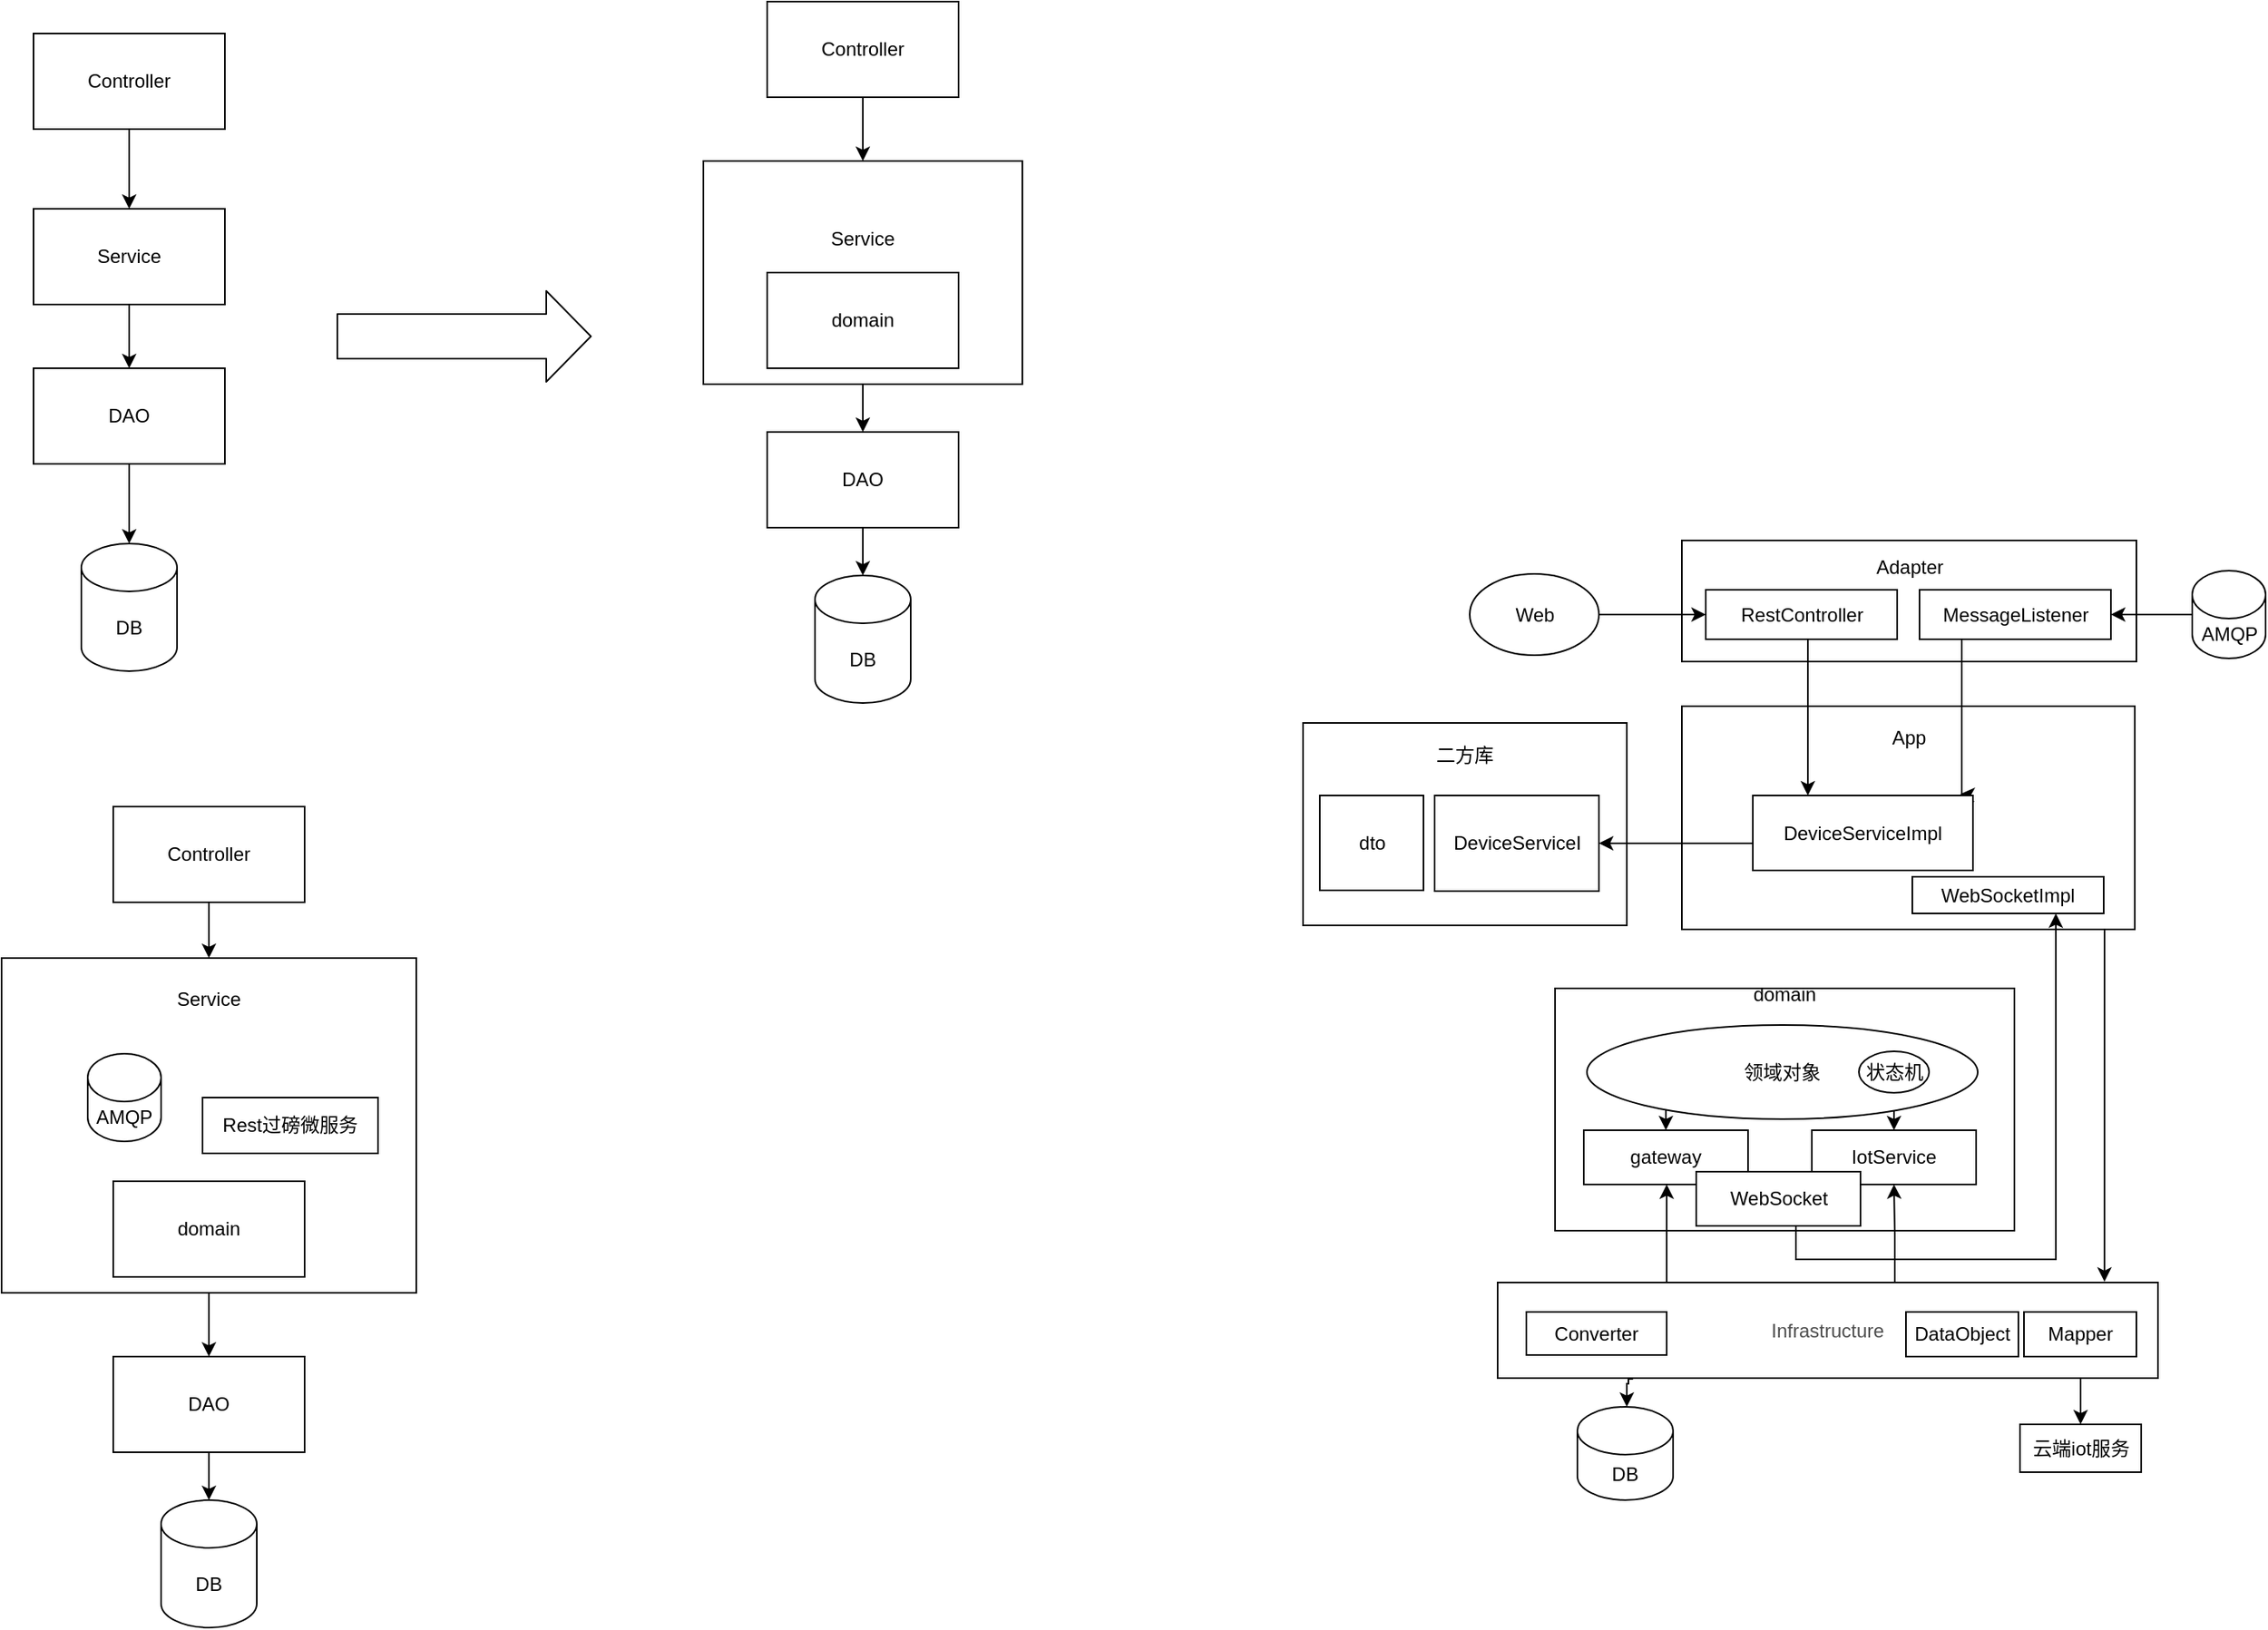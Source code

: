 <mxfile version="14.2.9" type="github">
  <diagram id="9EJ2Wms6L5kNZb4-bCyL" name="Page-1">
    <mxGraphModel dx="880" dy="655" grid="0" gridSize="10" guides="1" tooltips="1" connect="1" arrows="1" fold="1" page="1" pageScale="1" pageWidth="827" pageHeight="1169" math="0" shadow="0">
      <root>
        <mxCell id="0" />
        <mxCell id="1" parent="0" />
        <mxCell id="2DD6mY1p6OVQSlKND4L3-9" value="二方库&lt;br&gt;&lt;br&gt;&lt;br&gt;&lt;br&gt;&lt;br&gt;&lt;br&gt;&lt;br&gt;" style="rounded=0;whiteSpace=wrap;html=1;" vertex="1" parent="1">
          <mxGeometry x="846" y="532.5" width="203" height="127" as="geometry" />
        </mxCell>
        <mxCell id="04IPm05DKjzAKgzX7DtJ-5" style="edgeStyle=orthogonalEdgeStyle;rounded=0;orthogonalLoop=1;jettySize=auto;html=1;exitX=0.5;exitY=1;exitDx=0;exitDy=0;" parent="1" source="04IPm05DKjzAKgzX7DtJ-1" target="04IPm05DKjzAKgzX7DtJ-2" edge="1">
          <mxGeometry relative="1" as="geometry" />
        </mxCell>
        <mxCell id="04IPm05DKjzAKgzX7DtJ-1" value="Controller" style="rounded=0;whiteSpace=wrap;html=1;" parent="1" vertex="1">
          <mxGeometry x="50" y="100" width="120" height="60" as="geometry" />
        </mxCell>
        <mxCell id="04IPm05DKjzAKgzX7DtJ-6" style="edgeStyle=orthogonalEdgeStyle;rounded=0;orthogonalLoop=1;jettySize=auto;html=1;exitX=0.5;exitY=1;exitDx=0;exitDy=0;entryX=0.5;entryY=0;entryDx=0;entryDy=0;" parent="1" source="04IPm05DKjzAKgzX7DtJ-2" target="04IPm05DKjzAKgzX7DtJ-3" edge="1">
          <mxGeometry relative="1" as="geometry" />
        </mxCell>
        <mxCell id="04IPm05DKjzAKgzX7DtJ-2" value="Service" style="rounded=0;whiteSpace=wrap;html=1;" parent="1" vertex="1">
          <mxGeometry x="50" y="210" width="120" height="60" as="geometry" />
        </mxCell>
        <mxCell id="04IPm05DKjzAKgzX7DtJ-7" style="edgeStyle=orthogonalEdgeStyle;rounded=0;orthogonalLoop=1;jettySize=auto;html=1;exitX=0.5;exitY=1;exitDx=0;exitDy=0;" parent="1" source="04IPm05DKjzAKgzX7DtJ-3" target="04IPm05DKjzAKgzX7DtJ-4" edge="1">
          <mxGeometry relative="1" as="geometry" />
        </mxCell>
        <mxCell id="04IPm05DKjzAKgzX7DtJ-3" value="DAO" style="rounded=0;whiteSpace=wrap;html=1;" parent="1" vertex="1">
          <mxGeometry x="50" y="310" width="120" height="60" as="geometry" />
        </mxCell>
        <mxCell id="04IPm05DKjzAKgzX7DtJ-4" value="DB" style="shape=cylinder3;whiteSpace=wrap;html=1;boundedLbl=1;backgroundOutline=1;size=15;" parent="1" vertex="1">
          <mxGeometry x="80" y="420" width="60" height="80" as="geometry" />
        </mxCell>
        <mxCell id="04IPm05DKjzAKgzX7DtJ-16" style="edgeStyle=orthogonalEdgeStyle;rounded=0;orthogonalLoop=1;jettySize=auto;html=1;exitX=0.5;exitY=1;exitDx=0;exitDy=0;" parent="1" source="04IPm05DKjzAKgzX7DtJ-9" target="04IPm05DKjzAKgzX7DtJ-10" edge="1">
          <mxGeometry relative="1" as="geometry" />
        </mxCell>
        <mxCell id="04IPm05DKjzAKgzX7DtJ-9" value="Controller" style="rounded=0;whiteSpace=wrap;html=1;" parent="1" vertex="1">
          <mxGeometry x="510" y="80" width="120" height="60" as="geometry" />
        </mxCell>
        <mxCell id="04IPm05DKjzAKgzX7DtJ-17" style="edgeStyle=orthogonalEdgeStyle;rounded=0;orthogonalLoop=1;jettySize=auto;html=1;exitX=0.5;exitY=1;exitDx=0;exitDy=0;entryX=0.5;entryY=0;entryDx=0;entryDy=0;" parent="1" source="04IPm05DKjzAKgzX7DtJ-10" target="04IPm05DKjzAKgzX7DtJ-12" edge="1">
          <mxGeometry relative="1" as="geometry" />
        </mxCell>
        <mxCell id="04IPm05DKjzAKgzX7DtJ-10" value="Service&lt;br&gt;&lt;br&gt;&lt;br&gt;&lt;br&gt;" style="rounded=0;whiteSpace=wrap;html=1;" parent="1" vertex="1">
          <mxGeometry x="470" y="180" width="200" height="140" as="geometry" />
        </mxCell>
        <mxCell id="04IPm05DKjzAKgzX7DtJ-11" value="domain" style="rounded=0;whiteSpace=wrap;html=1;" parent="1" vertex="1">
          <mxGeometry x="510" y="250" width="120" height="60" as="geometry" />
        </mxCell>
        <mxCell id="04IPm05DKjzAKgzX7DtJ-18" style="edgeStyle=orthogonalEdgeStyle;rounded=0;orthogonalLoop=1;jettySize=auto;html=1;exitX=0.5;exitY=1;exitDx=0;exitDy=0;entryX=0.5;entryY=0;entryDx=0;entryDy=0;entryPerimeter=0;" parent="1" source="04IPm05DKjzAKgzX7DtJ-12" target="04IPm05DKjzAKgzX7DtJ-13" edge="1">
          <mxGeometry relative="1" as="geometry" />
        </mxCell>
        <mxCell id="04IPm05DKjzAKgzX7DtJ-12" value="DAO" style="rounded=0;whiteSpace=wrap;html=1;" parent="1" vertex="1">
          <mxGeometry x="510" y="350" width="120" height="60" as="geometry" />
        </mxCell>
        <mxCell id="04IPm05DKjzAKgzX7DtJ-13" value="DB" style="shape=cylinder3;whiteSpace=wrap;html=1;boundedLbl=1;backgroundOutline=1;size=15;" parent="1" vertex="1">
          <mxGeometry x="540" y="440" width="60" height="80" as="geometry" />
        </mxCell>
        <mxCell id="04IPm05DKjzAKgzX7DtJ-14" value="" style="shape=flexArrow;endArrow=classic;html=1;width=28;endSize=9;endWidth=28;" parent="1" edge="1">
          <mxGeometry width="50" height="50" relative="1" as="geometry">
            <mxPoint x="240" y="290" as="sourcePoint" />
            <mxPoint x="400" y="290" as="targetPoint" />
          </mxGeometry>
        </mxCell>
        <mxCell id="04IPm05DKjzAKgzX7DtJ-19" style="edgeStyle=orthogonalEdgeStyle;rounded=0;orthogonalLoop=1;jettySize=auto;html=1;exitX=0.5;exitY=1;exitDx=0;exitDy=0;" parent="1" source="04IPm05DKjzAKgzX7DtJ-20" target="04IPm05DKjzAKgzX7DtJ-22" edge="1">
          <mxGeometry relative="1" as="geometry" />
        </mxCell>
        <mxCell id="04IPm05DKjzAKgzX7DtJ-20" value="Controller" style="rounded=0;whiteSpace=wrap;html=1;" parent="1" vertex="1">
          <mxGeometry x="100" y="585" width="120" height="60" as="geometry" />
        </mxCell>
        <mxCell id="04IPm05DKjzAKgzX7DtJ-21" style="edgeStyle=orthogonalEdgeStyle;rounded=0;orthogonalLoop=1;jettySize=auto;html=1;exitX=0.5;exitY=1;exitDx=0;exitDy=0;entryX=0.5;entryY=0;entryDx=0;entryDy=0;" parent="1" source="04IPm05DKjzAKgzX7DtJ-22" target="04IPm05DKjzAKgzX7DtJ-25" edge="1">
          <mxGeometry relative="1" as="geometry">
            <mxPoint x="160" y="900" as="sourcePoint" />
          </mxGeometry>
        </mxCell>
        <mxCell id="04IPm05DKjzAKgzX7DtJ-22" value="Service&lt;br&gt;&lt;br&gt;&lt;br&gt;&lt;br&gt;&lt;br&gt;&lt;br&gt;&lt;br&gt;&lt;br&gt;&lt;br&gt;&lt;br&gt;&lt;br&gt;&lt;br&gt;" style="rounded=0;whiteSpace=wrap;html=1;" parent="1" vertex="1">
          <mxGeometry x="30" y="680" width="260" height="210" as="geometry" />
        </mxCell>
        <mxCell id="04IPm05DKjzAKgzX7DtJ-23" value="domain" style="rounded=0;whiteSpace=wrap;html=1;" parent="1" vertex="1">
          <mxGeometry x="100" y="820" width="120" height="60" as="geometry" />
        </mxCell>
        <mxCell id="04IPm05DKjzAKgzX7DtJ-24" style="edgeStyle=orthogonalEdgeStyle;rounded=0;orthogonalLoop=1;jettySize=auto;html=1;exitX=0.5;exitY=1;exitDx=0;exitDy=0;entryX=0.5;entryY=0;entryDx=0;entryDy=0;entryPerimeter=0;" parent="1" source="04IPm05DKjzAKgzX7DtJ-25" target="04IPm05DKjzAKgzX7DtJ-26" edge="1">
          <mxGeometry relative="1" as="geometry" />
        </mxCell>
        <mxCell id="04IPm05DKjzAKgzX7DtJ-25" value="DAO" style="rounded=0;whiteSpace=wrap;html=1;" parent="1" vertex="1">
          <mxGeometry x="100" y="930" width="120" height="60" as="geometry" />
        </mxCell>
        <mxCell id="04IPm05DKjzAKgzX7DtJ-26" value="DB" style="shape=cylinder3;whiteSpace=wrap;html=1;boundedLbl=1;backgroundOutline=1;size=15;" parent="1" vertex="1">
          <mxGeometry x="130" y="1020" width="60" height="80" as="geometry" />
        </mxCell>
        <mxCell id="04IPm05DKjzAKgzX7DtJ-27" value="AMQP" style="shape=cylinder3;whiteSpace=wrap;html=1;boundedLbl=1;backgroundOutline=1;size=15;" parent="1" vertex="1">
          <mxGeometry x="84" y="740" width="46" height="55" as="geometry" />
        </mxCell>
        <mxCell id="04IPm05DKjzAKgzX7DtJ-30" value="Rest过磅微服务" style="rounded=0;whiteSpace=wrap;html=1;" parent="1" vertex="1">
          <mxGeometry x="156" y="767.5" width="110" height="35" as="geometry" />
        </mxCell>
        <mxCell id="04IPm05DKjzAKgzX7DtJ-32" value="Adapter&lt;br&gt;&lt;br&gt;&lt;br&gt;&lt;br&gt;" style="rounded=0;whiteSpace=wrap;html=1;" parent="1" vertex="1">
          <mxGeometry x="1083.5" y="418" width="285" height="76" as="geometry" />
        </mxCell>
        <mxCell id="04IPm05DKjzAKgzX7DtJ-35" value="domain&lt;br&gt;&lt;br&gt;&lt;br&gt;&lt;br&gt;&lt;br&gt;&lt;br&gt;&lt;br&gt;&lt;br&gt;&lt;br&gt;&lt;br&gt;&lt;br&gt;" style="rounded=0;whiteSpace=wrap;html=1;" parent="1" vertex="1">
          <mxGeometry x="1004" y="699" width="288" height="152" as="geometry" />
        </mxCell>
        <mxCell id="2DD6mY1p6OVQSlKND4L3-22" style="edgeStyle=orthogonalEdgeStyle;rounded=0;orthogonalLoop=1;jettySize=auto;html=1;exitX=0.25;exitY=0;exitDx=0;exitDy=0;" edge="1" parent="1" source="04IPm05DKjzAKgzX7DtJ-37" target="2DD6mY1p6OVQSlKND4L3-16">
          <mxGeometry relative="1" as="geometry">
            <Array as="points">
              <mxPoint x="1074" y="884" />
            </Array>
          </mxGeometry>
        </mxCell>
        <mxCell id="2DD6mY1p6OVQSlKND4L3-23" style="edgeStyle=orthogonalEdgeStyle;rounded=0;orthogonalLoop=1;jettySize=auto;html=1;exitX=0.75;exitY=0;exitDx=0;exitDy=0;entryX=0.5;entryY=1;entryDx=0;entryDy=0;" edge="1" parent="1" source="04IPm05DKjzAKgzX7DtJ-37" target="2DD6mY1p6OVQSlKND4L3-15">
          <mxGeometry relative="1" as="geometry">
            <Array as="points">
              <mxPoint x="1217" y="884" />
              <mxPoint x="1217" y="853" />
            </Array>
          </mxGeometry>
        </mxCell>
        <mxCell id="2DD6mY1p6OVQSlKND4L3-26" style="edgeStyle=orthogonalEdgeStyle;rounded=0;orthogonalLoop=1;jettySize=auto;html=1;exitX=0.205;exitY=1.008;exitDx=0;exitDy=0;exitPerimeter=0;" edge="1" parent="1" source="04IPm05DKjzAKgzX7DtJ-37" target="04IPm05DKjzAKgzX7DtJ-38">
          <mxGeometry relative="1" as="geometry">
            <Array as="points">
              <mxPoint x="1050" y="947" />
              <mxPoint x="1049" y="947" />
            </Array>
          </mxGeometry>
        </mxCell>
        <mxCell id="2DD6mY1p6OVQSlKND4L3-27" style="edgeStyle=orthogonalEdgeStyle;rounded=0;orthogonalLoop=1;jettySize=auto;html=1;exitX=0.75;exitY=1;exitDx=0;exitDy=0;entryX=0.5;entryY=0;entryDx=0;entryDy=0;" edge="1" parent="1" source="04IPm05DKjzAKgzX7DtJ-37" target="04IPm05DKjzAKgzX7DtJ-40">
          <mxGeometry relative="1" as="geometry">
            <Array as="points">
              <mxPoint x="1333.5" y="943.5" />
            </Array>
          </mxGeometry>
        </mxCell>
        <mxCell id="04IPm05DKjzAKgzX7DtJ-37" value="&lt;span style=&quot;color: rgb(77 , 77 , 77) ; background-color: rgb(255 , 255 , 255)&quot;&gt;&lt;font style=&quot;font-size: 12px&quot;&gt;Infrastructure&lt;/font&gt;&lt;/span&gt;" style="rounded=0;whiteSpace=wrap;html=1;" parent="1" vertex="1">
          <mxGeometry x="968" y="883.5" width="414" height="60" as="geometry" />
        </mxCell>
        <mxCell id="04IPm05DKjzAKgzX7DtJ-38" value="DB" style="shape=cylinder3;whiteSpace=wrap;html=1;boundedLbl=1;backgroundOutline=1;size=15;" parent="1" vertex="1">
          <mxGeometry x="1018" y="961.5" width="60" height="58.5" as="geometry" />
        </mxCell>
        <mxCell id="2DD6mY1p6OVQSlKND4L3-3" style="edgeStyle=orthogonalEdgeStyle;rounded=0;orthogonalLoop=1;jettySize=auto;html=1;exitX=0;exitY=0.5;exitDx=0;exitDy=0;exitPerimeter=0;entryX=1;entryY=0.5;entryDx=0;entryDy=0;" edge="1" parent="1" source="04IPm05DKjzAKgzX7DtJ-39" target="2DD6mY1p6OVQSlKND4L3-2">
          <mxGeometry relative="1" as="geometry" />
        </mxCell>
        <mxCell id="04IPm05DKjzAKgzX7DtJ-39" value="AMQP" style="shape=cylinder3;whiteSpace=wrap;html=1;boundedLbl=1;backgroundOutline=1;size=15;" parent="1" vertex="1">
          <mxGeometry x="1403.5" y="437" width="46" height="55" as="geometry" />
        </mxCell>
        <mxCell id="04IPm05DKjzAKgzX7DtJ-40" value="云端iot服务" style="rounded=0;whiteSpace=wrap;html=1;" parent="1" vertex="1">
          <mxGeometry x="1295.5" y="972.5" width="76" height="30" as="geometry" />
        </mxCell>
        <mxCell id="2DD6mY1p6OVQSlKND4L3-35" style="edgeStyle=orthogonalEdgeStyle;rounded=0;orthogonalLoop=1;jettySize=auto;html=1;exitX=0.75;exitY=1;exitDx=0;exitDy=0;entryX=0.919;entryY=-0.008;entryDx=0;entryDy=0;entryPerimeter=0;" edge="1" parent="1" source="04IPm05DKjzAKgzX7DtJ-43" target="04IPm05DKjzAKgzX7DtJ-37">
          <mxGeometry relative="1" as="geometry">
            <Array as="points">
              <mxPoint x="1349" y="662" />
            </Array>
          </mxGeometry>
        </mxCell>
        <mxCell id="04IPm05DKjzAKgzX7DtJ-43" value="App&lt;br&gt;&lt;br&gt;&lt;br&gt;&lt;br&gt;&lt;br&gt;&lt;br&gt;&lt;br&gt;&lt;br&gt;" style="rounded=0;whiteSpace=wrap;html=1;" parent="1" vertex="1">
          <mxGeometry x="1083.5" y="522" width="284" height="140" as="geometry" />
        </mxCell>
        <mxCell id="2DD6mY1p6OVQSlKND4L3-10" style="edgeStyle=orthogonalEdgeStyle;rounded=0;orthogonalLoop=1;jettySize=auto;html=1;exitX=0.5;exitY=1;exitDx=0;exitDy=0;entryX=0.942;entryY=-0.018;entryDx=0;entryDy=0;entryPerimeter=0;" edge="1" parent="1" source="2DD6mY1p6OVQSlKND4L3-2" target="2DD6mY1p6OVQSlKND4L3-7">
          <mxGeometry relative="1" as="geometry">
            <Array as="points">
              <mxPoint x="1259" y="480" />
              <mxPoint x="1259" y="578" />
            </Array>
          </mxGeometry>
        </mxCell>
        <mxCell id="2DD6mY1p6OVQSlKND4L3-2" value="MessageListener" style="rounded=0;whiteSpace=wrap;html=1;" vertex="1" parent="1">
          <mxGeometry x="1232.5" y="449" width="120" height="31" as="geometry" />
        </mxCell>
        <mxCell id="2DD6mY1p6OVQSlKND4L3-11" style="edgeStyle=orthogonalEdgeStyle;rounded=0;orthogonalLoop=1;jettySize=auto;html=1;exitX=0.5;exitY=1;exitDx=0;exitDy=0;entryX=0.25;entryY=0;entryDx=0;entryDy=0;" edge="1" parent="1" source="2DD6mY1p6OVQSlKND4L3-4" target="2DD6mY1p6OVQSlKND4L3-7">
          <mxGeometry relative="1" as="geometry">
            <Array as="points">
              <mxPoint x="1163" y="480" />
            </Array>
          </mxGeometry>
        </mxCell>
        <mxCell id="2DD6mY1p6OVQSlKND4L3-4" value="RestController" style="rounded=0;whiteSpace=wrap;html=1;" vertex="1" parent="1">
          <mxGeometry x="1098.5" y="449" width="120" height="31" as="geometry" />
        </mxCell>
        <mxCell id="2DD6mY1p6OVQSlKND4L3-6" style="edgeStyle=orthogonalEdgeStyle;rounded=0;orthogonalLoop=1;jettySize=auto;html=1;" edge="1" parent="1" source="2DD6mY1p6OVQSlKND4L3-5" target="2DD6mY1p6OVQSlKND4L3-4">
          <mxGeometry relative="1" as="geometry" />
        </mxCell>
        <mxCell id="2DD6mY1p6OVQSlKND4L3-5" value="Web" style="ellipse;whiteSpace=wrap;html=1;" vertex="1" parent="1">
          <mxGeometry x="950.5" y="439" width="81" height="51" as="geometry" />
        </mxCell>
        <mxCell id="2DD6mY1p6OVQSlKND4L3-12" style="edgeStyle=orthogonalEdgeStyle;rounded=0;orthogonalLoop=1;jettySize=auto;html=1;exitX=0;exitY=0.5;exitDx=0;exitDy=0;" edge="1" parent="1" source="2DD6mY1p6OVQSlKND4L3-7" target="2DD6mY1p6OVQSlKND4L3-8">
          <mxGeometry relative="1" as="geometry">
            <Array as="points">
              <mxPoint x="1128" y="608" />
            </Array>
          </mxGeometry>
        </mxCell>
        <mxCell id="2DD6mY1p6OVQSlKND4L3-7" value="DeviceServiceImpl" style="rounded=0;whiteSpace=wrap;html=1;" vertex="1" parent="1">
          <mxGeometry x="1128" y="578" width="138" height="47" as="geometry" />
        </mxCell>
        <mxCell id="2DD6mY1p6OVQSlKND4L3-8" value="DeviceServiceI" style="rounded=0;whiteSpace=wrap;html=1;" vertex="1" parent="1">
          <mxGeometry x="928.5" y="578" width="103" height="60" as="geometry" />
        </mxCell>
        <mxCell id="2DD6mY1p6OVQSlKND4L3-14" value="dto" style="rounded=0;whiteSpace=wrap;html=1;" vertex="1" parent="1">
          <mxGeometry x="856.5" y="578" width="65" height="59.5" as="geometry" />
        </mxCell>
        <mxCell id="2DD6mY1p6OVQSlKND4L3-15" value="IotService" style="rounded=0;whiteSpace=wrap;html=1;" vertex="1" parent="1">
          <mxGeometry x="1165" y="788" width="103" height="34" as="geometry" />
        </mxCell>
        <mxCell id="2DD6mY1p6OVQSlKND4L3-16" value="gateway" style="rounded=0;whiteSpace=wrap;html=1;" vertex="1" parent="1">
          <mxGeometry x="1022" y="788" width="103" height="34" as="geometry" />
        </mxCell>
        <mxCell id="2DD6mY1p6OVQSlKND4L3-24" style="edgeStyle=orthogonalEdgeStyle;rounded=0;orthogonalLoop=1;jettySize=auto;html=1;exitX=0;exitY=1;exitDx=0;exitDy=0;entryX=0.5;entryY=0;entryDx=0;entryDy=0;" edge="1" parent="1" source="2DD6mY1p6OVQSlKND4L3-19" target="2DD6mY1p6OVQSlKND4L3-16">
          <mxGeometry relative="1" as="geometry" />
        </mxCell>
        <mxCell id="2DD6mY1p6OVQSlKND4L3-25" style="edgeStyle=orthogonalEdgeStyle;rounded=0;orthogonalLoop=1;jettySize=auto;html=1;exitX=1;exitY=1;exitDx=0;exitDy=0;entryX=0.5;entryY=0;entryDx=0;entryDy=0;" edge="1" parent="1" source="2DD6mY1p6OVQSlKND4L3-19" target="2DD6mY1p6OVQSlKND4L3-15">
          <mxGeometry relative="1" as="geometry" />
        </mxCell>
        <mxCell id="2DD6mY1p6OVQSlKND4L3-19" value="领域对象" style="ellipse;whiteSpace=wrap;html=1;" vertex="1" parent="1">
          <mxGeometry x="1024" y="722" width="245" height="59" as="geometry" />
        </mxCell>
        <mxCell id="2DD6mY1p6OVQSlKND4L3-20" value="状态机" style="ellipse;whiteSpace=wrap;html=1;" vertex="1" parent="1">
          <mxGeometry x="1194.5" y="738.5" width="44" height="26" as="geometry" />
        </mxCell>
        <mxCell id="2DD6mY1p6OVQSlKND4L3-41" style="edgeStyle=orthogonalEdgeStyle;rounded=0;orthogonalLoop=1;jettySize=auto;html=1;exitX=1;exitY=0.5;exitDx=0;exitDy=0;entryX=0.75;entryY=1;entryDx=0;entryDy=0;" edge="1" parent="1" source="2DD6mY1p6OVQSlKND4L3-28" target="2DD6mY1p6OVQSlKND4L3-40">
          <mxGeometry relative="1" as="geometry">
            <Array as="points">
              <mxPoint x="1155" y="831" />
              <mxPoint x="1155" y="869" />
              <mxPoint x="1318" y="869" />
            </Array>
          </mxGeometry>
        </mxCell>
        <mxCell id="2DD6mY1p6OVQSlKND4L3-28" value="WebSocket" style="rounded=0;whiteSpace=wrap;html=1;" vertex="1" parent="1">
          <mxGeometry x="1092.5" y="814" width="103" height="34" as="geometry" />
        </mxCell>
        <mxCell id="2DD6mY1p6OVQSlKND4L3-36" value="DataObject" style="rounded=0;whiteSpace=wrap;html=1;" vertex="1" parent="1">
          <mxGeometry x="1224" y="902" width="70.5" height="28" as="geometry" />
        </mxCell>
        <mxCell id="2DD6mY1p6OVQSlKND4L3-37" value="Converter" style="rounded=0;whiteSpace=wrap;html=1;" vertex="1" parent="1">
          <mxGeometry x="986" y="902" width="88" height="27" as="geometry" />
        </mxCell>
        <mxCell id="2DD6mY1p6OVQSlKND4L3-39" value="Mapper" style="rounded=0;whiteSpace=wrap;html=1;" vertex="1" parent="1">
          <mxGeometry x="1298" y="902" width="70.5" height="28" as="geometry" />
        </mxCell>
        <mxCell id="2DD6mY1p6OVQSlKND4L3-40" value="WebSocketImpl" style="rounded=0;whiteSpace=wrap;html=1;" vertex="1" parent="1">
          <mxGeometry x="1228" y="629" width="120" height="23" as="geometry" />
        </mxCell>
      </root>
    </mxGraphModel>
  </diagram>
</mxfile>
